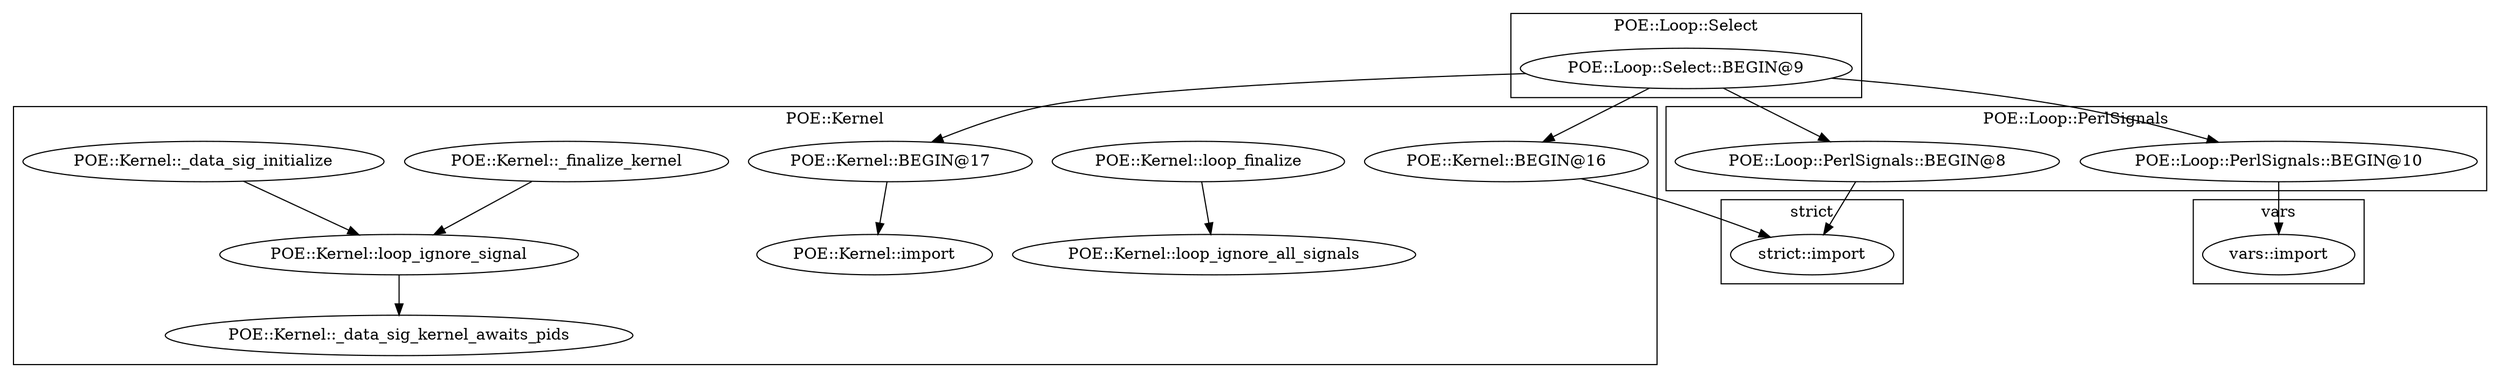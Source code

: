 digraph {
graph [overlap=false]
subgraph cluster_vars {
	label="vars";
	"vars::import";
}
subgraph cluster_strict {
	label="strict";
	"strict::import";
}
subgraph cluster_POE_Loop_Select {
	label="POE::Loop::Select";
	"POE::Loop::Select::BEGIN@9";
}
subgraph cluster_POE_Kernel {
	label="POE::Kernel";
	"POE::Kernel::loop_ignore_all_signals";
	"POE::Kernel::loop_finalize";
	"POE::Kernel::_finalize_kernel";
	"POE::Kernel::import";
	"POE::Kernel::_data_sig_kernel_awaits_pids";
	"POE::Kernel::BEGIN@16";
	"POE::Kernel::_data_sig_initialize";
	"POE::Kernel::BEGIN@17";
	"POE::Kernel::loop_ignore_signal";
}
subgraph cluster_POE_Loop_PerlSignals {
	label="POE::Loop::PerlSignals";
	"POE::Loop::PerlSignals::BEGIN@10";
	"POE::Loop::PerlSignals::BEGIN@8";
}
"POE::Loop::PerlSignals::BEGIN@10" -> "vars::import";
"POE::Loop::Select::BEGIN@9" -> "POE::Kernel::BEGIN@17";
"POE::Kernel::BEGIN@17" -> "POE::Kernel::import";
"POE::Loop::Select::BEGIN@9" -> "POE::Kernel::BEGIN@16";
"POE::Loop::Select::BEGIN@9" -> "POE::Loop::PerlSignals::BEGIN@8";
"POE::Kernel::loop_finalize" -> "POE::Kernel::loop_ignore_all_signals";
"POE::Kernel::_data_sig_initialize" -> "POE::Kernel::loop_ignore_signal";
"POE::Kernel::_finalize_kernel" -> "POE::Kernel::loop_ignore_signal";
"POE::Kernel::BEGIN@16" -> "strict::import";
"POE::Loop::PerlSignals::BEGIN@8" -> "strict::import";
"POE::Loop::Select::BEGIN@9" -> "POE::Loop::PerlSignals::BEGIN@10";
"POE::Kernel::loop_ignore_signal" -> "POE::Kernel::_data_sig_kernel_awaits_pids";
}
